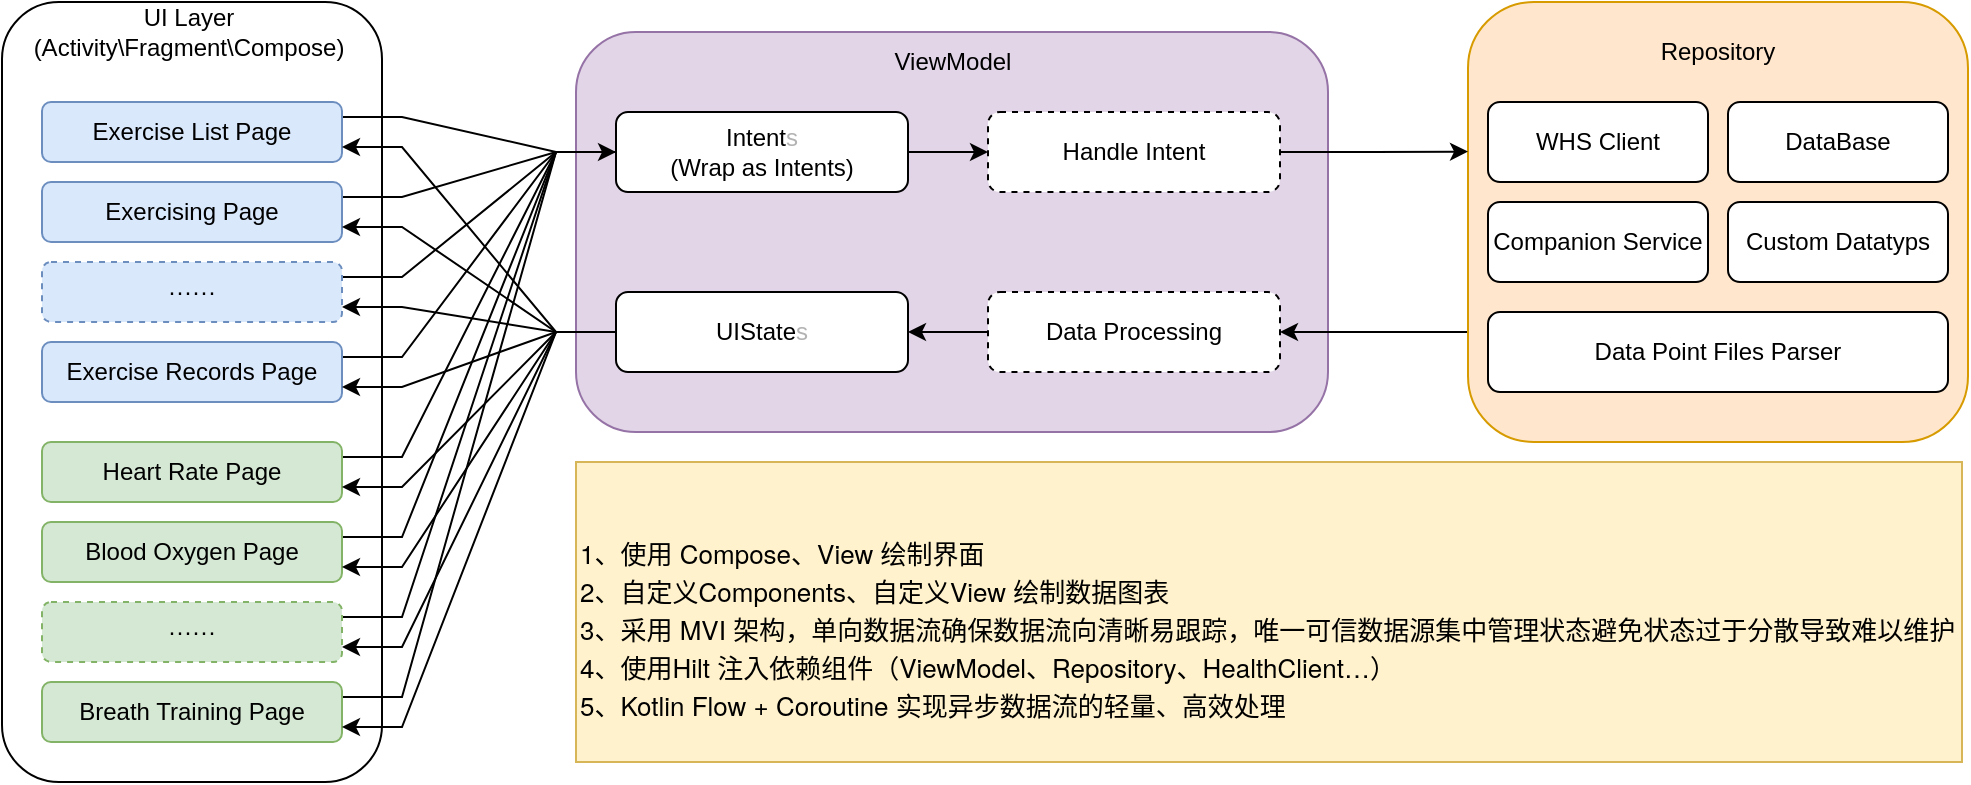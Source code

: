 <mxfile version="28.0.4">
  <diagram name="第 1 页" id="or1H6w1kSN3DtoS8Jrvq">
    <mxGraphModel dx="1410" dy="-378" grid="1" gridSize="10" guides="1" tooltips="1" connect="1" arrows="1" fold="1" page="1" pageScale="1" pageWidth="827" pageHeight="1169" math="0" shadow="0">
      <root>
        <mxCell id="0" />
        <mxCell id="1" parent="0" />
        <mxCell id="gVK-SHgWHHWxs3bkRkGg-60" value="" style="rounded=1;whiteSpace=wrap;html=1;fillColor=#e1d5e7;strokeColor=#9673a6;" vertex="1" parent="1">
          <mxGeometry x="387" y="1225" width="376" height="200" as="geometry" />
        </mxCell>
        <mxCell id="gVK-SHgWHHWxs3bkRkGg-6" value="" style="rounded=1;whiteSpace=wrap;html=1;" vertex="1" parent="1">
          <mxGeometry x="100" y="1210" width="190" height="390" as="geometry" />
        </mxCell>
        <mxCell id="gVK-SHgWHHWxs3bkRkGg-22" value="UI Layer&lt;div&gt;(Activity\Fragment\Compose)&lt;/div&gt;" style="text;html=1;align=center;verticalAlign=middle;whiteSpace=wrap;rounded=0;" vertex="1" parent="1">
          <mxGeometry x="111.25" y="1210" width="165" height="30" as="geometry" />
        </mxCell>
        <mxCell id="gVK-SHgWHHWxs3bkRkGg-32" style="rounded=0;orthogonalLoop=1;jettySize=auto;html=1;exitX=1;exitY=0.25;exitDx=0;exitDy=0;entryX=0;entryY=0.5;entryDx=0;entryDy=0;endArrow=none;endFill=0;edgeStyle=entityRelationEdgeStyle;" edge="1" parent="1" source="gVK-SHgWHHWxs3bkRkGg-23" target="gVK-SHgWHHWxs3bkRkGg-31">
          <mxGeometry relative="1" as="geometry" />
        </mxCell>
        <mxCell id="gVK-SHgWHHWxs3bkRkGg-23" value="Exercise List Page" style="rounded=1;whiteSpace=wrap;html=1;fillColor=#dae8fc;strokeColor=#6c8ebf;" vertex="1" parent="1">
          <mxGeometry x="120" y="1260" width="150" height="30" as="geometry" />
        </mxCell>
        <mxCell id="gVK-SHgWHHWxs3bkRkGg-33" style="rounded=0;orthogonalLoop=1;jettySize=auto;html=1;exitX=1;exitY=0.25;exitDx=0;exitDy=0;entryX=0;entryY=0.5;entryDx=0;entryDy=0;endArrow=none;endFill=0;edgeStyle=entityRelationEdgeStyle;" edge="1" parent="1" source="gVK-SHgWHHWxs3bkRkGg-24" target="gVK-SHgWHHWxs3bkRkGg-31">
          <mxGeometry relative="1" as="geometry" />
        </mxCell>
        <mxCell id="gVK-SHgWHHWxs3bkRkGg-24" value="Exercising Page" style="rounded=1;whiteSpace=wrap;html=1;fillColor=#dae8fc;strokeColor=#6c8ebf;" vertex="1" parent="1">
          <mxGeometry x="120" y="1300" width="150" height="30" as="geometry" />
        </mxCell>
        <mxCell id="gVK-SHgWHHWxs3bkRkGg-34" style="rounded=0;orthogonalLoop=1;jettySize=auto;html=1;exitX=1;exitY=0.25;exitDx=0;exitDy=0;entryX=0;entryY=0.5;entryDx=0;entryDy=0;endArrow=none;endFill=0;edgeStyle=entityRelationEdgeStyle;" edge="1" parent="1" source="gVK-SHgWHHWxs3bkRkGg-25" target="gVK-SHgWHHWxs3bkRkGg-31">
          <mxGeometry relative="1" as="geometry" />
        </mxCell>
        <mxCell id="gVK-SHgWHHWxs3bkRkGg-25" value="······" style="rounded=1;whiteSpace=wrap;html=1;fillColor=#dae8fc;strokeColor=#6c8ebf;dashed=1;" vertex="1" parent="1">
          <mxGeometry x="120" y="1340" width="150" height="30" as="geometry" />
        </mxCell>
        <mxCell id="gVK-SHgWHHWxs3bkRkGg-36" style="rounded=0;orthogonalLoop=1;jettySize=auto;html=1;exitX=1;exitY=0.25;exitDx=0;exitDy=0;entryX=0;entryY=0.5;entryDx=0;entryDy=0;endArrow=none;endFill=0;edgeStyle=entityRelationEdgeStyle;" edge="1" parent="1" source="gVK-SHgWHHWxs3bkRkGg-26" target="gVK-SHgWHHWxs3bkRkGg-31">
          <mxGeometry relative="1" as="geometry" />
        </mxCell>
        <mxCell id="gVK-SHgWHHWxs3bkRkGg-26" value="Heart Rate Page" style="rounded=1;whiteSpace=wrap;html=1;fillColor=#d5e8d4;strokeColor=#82b366;" vertex="1" parent="1">
          <mxGeometry x="120" y="1430" width="150" height="30" as="geometry" />
        </mxCell>
        <mxCell id="gVK-SHgWHHWxs3bkRkGg-37" style="rounded=0;orthogonalLoop=1;jettySize=auto;html=1;exitX=1;exitY=0.25;exitDx=0;exitDy=0;entryX=0;entryY=0.5;entryDx=0;entryDy=0;endArrow=none;endFill=0;edgeStyle=entityRelationEdgeStyle;" edge="1" parent="1" source="gVK-SHgWHHWxs3bkRkGg-27" target="gVK-SHgWHHWxs3bkRkGg-31">
          <mxGeometry relative="1" as="geometry" />
        </mxCell>
        <mxCell id="gVK-SHgWHHWxs3bkRkGg-27" value="Blood Oxygen Page" style="rounded=1;whiteSpace=wrap;html=1;fillColor=#d5e8d4;strokeColor=#82b366;" vertex="1" parent="1">
          <mxGeometry x="120" y="1470" width="150" height="30" as="geometry" />
        </mxCell>
        <mxCell id="gVK-SHgWHHWxs3bkRkGg-39" style="rounded=0;orthogonalLoop=1;jettySize=auto;html=1;exitX=1;exitY=0.25;exitDx=0;exitDy=0;entryX=0;entryY=0.5;entryDx=0;entryDy=0;endArrow=none;endFill=0;edgeStyle=entityRelationEdgeStyle;" edge="1" parent="1" source="gVK-SHgWHHWxs3bkRkGg-28" target="gVK-SHgWHHWxs3bkRkGg-31">
          <mxGeometry relative="1" as="geometry" />
        </mxCell>
        <mxCell id="gVK-SHgWHHWxs3bkRkGg-28" value="Breath Training Page" style="rounded=1;whiteSpace=wrap;html=1;fillColor=#d5e8d4;strokeColor=#82b366;" vertex="1" parent="1">
          <mxGeometry x="120" y="1550" width="150" height="30" as="geometry" />
        </mxCell>
        <mxCell id="gVK-SHgWHHWxs3bkRkGg-38" style="rounded=0;orthogonalLoop=1;jettySize=auto;html=1;exitX=1;exitY=0.25;exitDx=0;exitDy=0;entryX=0;entryY=0.5;entryDx=0;entryDy=0;endArrow=none;endFill=0;edgeStyle=entityRelationEdgeStyle;" edge="1" parent="1" source="gVK-SHgWHHWxs3bkRkGg-29" target="gVK-SHgWHHWxs3bkRkGg-31">
          <mxGeometry relative="1" as="geometry" />
        </mxCell>
        <mxCell id="gVK-SHgWHHWxs3bkRkGg-29" value="······" style="rounded=1;whiteSpace=wrap;html=1;fillColor=#d5e8d4;strokeColor=#82b366;dashed=1;" vertex="1" parent="1">
          <mxGeometry x="120" y="1510" width="150" height="30" as="geometry" />
        </mxCell>
        <mxCell id="gVK-SHgWHHWxs3bkRkGg-35" style="rounded=0;orthogonalLoop=1;jettySize=auto;html=1;exitX=1;exitY=0.25;exitDx=0;exitDy=0;entryX=0;entryY=0.5;entryDx=0;entryDy=0;endArrow=classic;endFill=1;edgeStyle=entityRelationEdgeStyle;" edge="1" parent="1" source="gVK-SHgWHHWxs3bkRkGg-30" target="gVK-SHgWHHWxs3bkRkGg-31">
          <mxGeometry relative="1" as="geometry" />
        </mxCell>
        <mxCell id="gVK-SHgWHHWxs3bkRkGg-30" value="Exercise Records Page" style="rounded=1;whiteSpace=wrap;html=1;fillColor=#dae8fc;strokeColor=#6c8ebf;" vertex="1" parent="1">
          <mxGeometry x="120" y="1380" width="150" height="30" as="geometry" />
        </mxCell>
        <mxCell id="gVK-SHgWHHWxs3bkRkGg-63" style="edgeStyle=orthogonalEdgeStyle;rounded=0;orthogonalLoop=1;jettySize=auto;html=1;entryX=0;entryY=0.5;entryDx=0;entryDy=0;" edge="1" parent="1" source="gVK-SHgWHHWxs3bkRkGg-31" target="gVK-SHgWHHWxs3bkRkGg-62">
          <mxGeometry relative="1" as="geometry" />
        </mxCell>
        <mxCell id="gVK-SHgWHHWxs3bkRkGg-31" value="Intent&lt;span style=&quot;color: rgb(179, 179, 179);&quot;&gt;s&lt;/span&gt;&lt;div&gt;(Wrap as Intents)&lt;/div&gt;" style="rounded=1;whiteSpace=wrap;html=1;" vertex="1" parent="1">
          <mxGeometry x="407" y="1265" width="146" height="40" as="geometry" />
        </mxCell>
        <mxCell id="gVK-SHgWHHWxs3bkRkGg-52" style="edgeStyle=entityRelationEdgeStyle;rounded=0;orthogonalLoop=1;jettySize=auto;html=1;exitX=0;exitY=0.5;exitDx=0;exitDy=0;entryX=1;entryY=0.75;entryDx=0;entryDy=0;" edge="1" parent="1" source="gVK-SHgWHHWxs3bkRkGg-51" target="gVK-SHgWHHWxs3bkRkGg-28">
          <mxGeometry relative="1" as="geometry" />
        </mxCell>
        <mxCell id="gVK-SHgWHHWxs3bkRkGg-53" style="edgeStyle=entityRelationEdgeStyle;rounded=0;orthogonalLoop=1;jettySize=auto;html=1;exitX=0;exitY=0.5;exitDx=0;exitDy=0;entryX=1;entryY=0.75;entryDx=0;entryDy=0;" edge="1" parent="1" source="gVK-SHgWHHWxs3bkRkGg-51" target="gVK-SHgWHHWxs3bkRkGg-29">
          <mxGeometry relative="1" as="geometry" />
        </mxCell>
        <mxCell id="gVK-SHgWHHWxs3bkRkGg-54" style="edgeStyle=entityRelationEdgeStyle;rounded=0;orthogonalLoop=1;jettySize=auto;html=1;exitX=0;exitY=0.5;exitDx=0;exitDy=0;entryX=1;entryY=0.75;entryDx=0;entryDy=0;" edge="1" parent="1" source="gVK-SHgWHHWxs3bkRkGg-51" target="gVK-SHgWHHWxs3bkRkGg-27">
          <mxGeometry relative="1" as="geometry" />
        </mxCell>
        <mxCell id="gVK-SHgWHHWxs3bkRkGg-55" style="edgeStyle=entityRelationEdgeStyle;rounded=0;orthogonalLoop=1;jettySize=auto;html=1;exitX=0;exitY=0.5;exitDx=0;exitDy=0;entryX=1;entryY=0.75;entryDx=0;entryDy=0;" edge="1" parent="1" source="gVK-SHgWHHWxs3bkRkGg-51" target="gVK-SHgWHHWxs3bkRkGg-26">
          <mxGeometry relative="1" as="geometry" />
        </mxCell>
        <mxCell id="gVK-SHgWHHWxs3bkRkGg-56" style="edgeStyle=entityRelationEdgeStyle;rounded=0;orthogonalLoop=1;jettySize=auto;html=1;exitX=0;exitY=0.5;exitDx=0;exitDy=0;entryX=1;entryY=0.75;entryDx=0;entryDy=0;" edge="1" parent="1" source="gVK-SHgWHHWxs3bkRkGg-51" target="gVK-SHgWHHWxs3bkRkGg-30">
          <mxGeometry relative="1" as="geometry" />
        </mxCell>
        <mxCell id="gVK-SHgWHHWxs3bkRkGg-57" style="edgeStyle=entityRelationEdgeStyle;rounded=0;orthogonalLoop=1;jettySize=auto;html=1;exitX=0;exitY=0.5;exitDx=0;exitDy=0;entryX=1;entryY=0.75;entryDx=0;entryDy=0;" edge="1" parent="1" source="gVK-SHgWHHWxs3bkRkGg-51" target="gVK-SHgWHHWxs3bkRkGg-25">
          <mxGeometry relative="1" as="geometry" />
        </mxCell>
        <mxCell id="gVK-SHgWHHWxs3bkRkGg-58" style="edgeStyle=entityRelationEdgeStyle;rounded=0;orthogonalLoop=1;jettySize=auto;html=1;exitX=0;exitY=0.5;exitDx=0;exitDy=0;entryX=1;entryY=0.75;entryDx=0;entryDy=0;" edge="1" parent="1" source="gVK-SHgWHHWxs3bkRkGg-51" target="gVK-SHgWHHWxs3bkRkGg-24">
          <mxGeometry relative="1" as="geometry" />
        </mxCell>
        <mxCell id="gVK-SHgWHHWxs3bkRkGg-59" style="edgeStyle=entityRelationEdgeStyle;rounded=0;orthogonalLoop=1;jettySize=auto;html=1;exitX=0;exitY=0.5;exitDx=0;exitDy=0;entryX=1;entryY=0.75;entryDx=0;entryDy=0;" edge="1" parent="1" source="gVK-SHgWHHWxs3bkRkGg-51" target="gVK-SHgWHHWxs3bkRkGg-23">
          <mxGeometry relative="1" as="geometry" />
        </mxCell>
        <mxCell id="gVK-SHgWHHWxs3bkRkGg-51" value="UIState&lt;span style=&quot;color: rgb(179, 179, 179);&quot;&gt;s&lt;/span&gt;" style="rounded=1;whiteSpace=wrap;html=1;" vertex="1" parent="1">
          <mxGeometry x="407" y="1355" width="146" height="40" as="geometry" />
        </mxCell>
        <mxCell id="gVK-SHgWHHWxs3bkRkGg-61" value="&lt;div&gt;ViewModel&lt;/div&gt;" style="text;html=1;align=center;verticalAlign=middle;whiteSpace=wrap;rounded=0;" vertex="1" parent="1">
          <mxGeometry x="492.5" y="1225" width="165" height="30" as="geometry" />
        </mxCell>
        <mxCell id="gVK-SHgWHHWxs3bkRkGg-62" value="Handle Intent" style="rounded=1;whiteSpace=wrap;html=1;dashed=1;" vertex="1" parent="1">
          <mxGeometry x="593" y="1265" width="146" height="40" as="geometry" />
        </mxCell>
        <mxCell id="gVK-SHgWHHWxs3bkRkGg-89" style="edgeStyle=orthogonalEdgeStyle;rounded=0;orthogonalLoop=1;jettySize=auto;html=1;exitX=0;exitY=0.75;exitDx=0;exitDy=0;entryX=1;entryY=0.5;entryDx=0;entryDy=0;" edge="1" parent="1" source="gVK-SHgWHHWxs3bkRkGg-65" target="gVK-SHgWHHWxs3bkRkGg-88">
          <mxGeometry relative="1" as="geometry" />
        </mxCell>
        <mxCell id="gVK-SHgWHHWxs3bkRkGg-65" value="" style="rounded=1;whiteSpace=wrap;html=1;fillColor=#ffe6cc;strokeColor=#d79b00;" vertex="1" parent="1">
          <mxGeometry x="833" y="1210" width="250" height="220" as="geometry" />
        </mxCell>
        <mxCell id="gVK-SHgWHHWxs3bkRkGg-67" value="DataBase" style="rounded=1;whiteSpace=wrap;html=1;" vertex="1" parent="1">
          <mxGeometry x="963" y="1260" width="110" height="40" as="geometry" />
        </mxCell>
        <mxCell id="gVK-SHgWHHWxs3bkRkGg-75" value="Repository" style="text;html=1;align=center;verticalAlign=middle;whiteSpace=wrap;rounded=0;" vertex="1" parent="1">
          <mxGeometry x="928" y="1220" width="60" height="30" as="geometry" />
        </mxCell>
        <mxCell id="gVK-SHgWHHWxs3bkRkGg-77" value="&lt;span style=&quot;text-align: start; white-space: pre;&quot;&gt;Companion Service&lt;/span&gt;" style="rounded=1;whiteSpace=wrap;html=1;" vertex="1" parent="1">
          <mxGeometry x="843" y="1310" width="110" height="40" as="geometry" />
        </mxCell>
        <mxCell id="gVK-SHgWHHWxs3bkRkGg-78" value="Custom Datatyps" style="rounded=1;whiteSpace=wrap;html=1;" vertex="1" parent="1">
          <mxGeometry x="963" y="1310" width="110" height="40" as="geometry" />
        </mxCell>
        <mxCell id="gVK-SHgWHHWxs3bkRkGg-82" value="Data Point Files Parser" style="rounded=1;whiteSpace=wrap;html=1;" vertex="1" parent="1">
          <mxGeometry x="843" y="1365" width="230" height="40" as="geometry" />
        </mxCell>
        <mxCell id="gVK-SHgWHHWxs3bkRkGg-87" value="WHS Client" style="rounded=1;whiteSpace=wrap;html=1;" vertex="1" parent="1">
          <mxGeometry x="843" y="1260" width="110" height="40" as="geometry" />
        </mxCell>
        <mxCell id="gVK-SHgWHHWxs3bkRkGg-90" style="edgeStyle=orthogonalEdgeStyle;rounded=0;orthogonalLoop=1;jettySize=auto;html=1;exitX=0;exitY=0.5;exitDx=0;exitDy=0;entryX=1;entryY=0.5;entryDx=0;entryDy=0;" edge="1" parent="1" source="gVK-SHgWHHWxs3bkRkGg-88" target="gVK-SHgWHHWxs3bkRkGg-51">
          <mxGeometry relative="1" as="geometry" />
        </mxCell>
        <mxCell id="gVK-SHgWHHWxs3bkRkGg-88" value="Data Processing" style="rounded=1;whiteSpace=wrap;html=1;dashed=1;" vertex="1" parent="1">
          <mxGeometry x="593" y="1355" width="146" height="40" as="geometry" />
        </mxCell>
        <mxCell id="gVK-SHgWHHWxs3bkRkGg-91" style="edgeStyle=orthogonalEdgeStyle;rounded=0;orthogonalLoop=1;jettySize=auto;html=1;exitX=1;exitY=0.5;exitDx=0;exitDy=0;entryX=0;entryY=0.34;entryDx=0;entryDy=0;entryPerimeter=0;" edge="1" parent="1" source="gVK-SHgWHHWxs3bkRkGg-62" target="gVK-SHgWHHWxs3bkRkGg-65">
          <mxGeometry relative="1" as="geometry" />
        </mxCell>
        <mxCell id="gVK-SHgWHHWxs3bkRkGg-92" value="&lt;h1 style=&quot;margin-top: 0px; margin-bottom: 0px;&quot;&gt;&lt;br&gt;&lt;/h1&gt;&lt;p style=&quot;margin: 0px; font-style: normal; font-variant-caps: normal; font-width: normal; font-size: 13px; line-height: normal; font-family: &amp;quot;Helvetica Neue&amp;quot;; font-size-adjust: none; font-kerning: auto; font-variant-alternates: normal; font-variant-ligatures: normal; font-variant-numeric: normal; font-variant-east-asian: normal; font-variant-position: normal; font-variant-emoji: normal; font-feature-settings: normal; font-optical-sizing: auto; font-variation-settings: normal;&quot;&gt;1、使用 Compose、View 绘制界面&lt;/p&gt;&lt;p style=&quot;margin: 0px; font-style: normal; font-variant-caps: normal; font-width: normal; font-size: 13px; line-height: normal; font-family: &amp;quot;Helvetica Neue&amp;quot;; font-size-adjust: none; font-kerning: auto; font-variant-alternates: normal; font-variant-ligatures: normal; font-variant-numeric: normal; font-variant-east-asian: normal; font-variant-position: normal; font-variant-emoji: normal; font-feature-settings: normal; font-optical-sizing: auto; font-variation-settings: normal;&quot;&gt;2、自定义Components、自定义View 绘制数据图表&lt;/p&gt;&lt;p style=&quot;margin: 0px; font-style: normal; font-variant-caps: normal; font-width: normal; font-size: 13px; line-height: normal; font-family: &amp;quot;Helvetica Neue&amp;quot;; font-size-adjust: none; font-kerning: auto; font-variant-alternates: normal; font-variant-ligatures: normal; font-variant-numeric: normal; font-variant-east-asian: normal; font-variant-position: normal; font-variant-emoji: normal; font-feature-settings: normal; font-optical-sizing: auto; font-variation-settings: normal;&quot;&gt;3、采用 MVI 架构，单向数据流确保数据流向清晰易跟踪，唯一可信数据源集中管理状态避免状态过于分散导致难以维护&lt;/p&gt;&lt;p style=&quot;margin: 0px; font-style: normal; font-variant-caps: normal; font-width: normal; font-size: 13px; line-height: normal; font-family: &amp;quot;Helvetica Neue&amp;quot;; font-size-adjust: none; font-kerning: auto; font-variant-alternates: normal; font-variant-ligatures: normal; font-variant-numeric: normal; font-variant-east-asian: normal; font-variant-position: normal; font-variant-emoji: normal; font-feature-settings: normal; font-optical-sizing: auto; font-variation-settings: normal;&quot;&gt;4、使用Hilt 注入依赖组件（ViewModel、Repository、HealthClient…）&lt;/p&gt;&lt;p style=&quot;margin: 0px; font-style: normal; font-variant-caps: normal; font-width: normal; font-size: 13px; line-height: normal; font-family: &amp;quot;Helvetica Neue&amp;quot;; font-size-adjust: none; font-kerning: auto; font-variant-alternates: normal; font-variant-ligatures: normal; font-variant-numeric: normal; font-variant-east-asian: normal; font-variant-position: normal; font-variant-emoji: normal; font-feature-settings: normal; font-optical-sizing: auto; font-variation-settings: normal;&quot;&gt;5&lt;span style=&quot;font-style: normal; font-variant-caps: normal; font-width: normal; line-height: normal; font-family: &amp;quot;PingFang SC&amp;quot;; font-size-adjust: none; font-kerning: auto; font-variant-alternates: normal; font-variant-ligatures: normal; font-variant-numeric: normal; font-variant-east-asian: normal; font-variant-position: normal; font-variant-emoji: normal; font-feature-settings: normal; font-optical-sizing: auto; font-variation-settings: normal;&quot;&gt;、&lt;/span&gt;Kotlin Flow + Coroutine &lt;span style=&quot;font-style: normal; font-variant-caps: normal; font-width: normal; line-height: normal; font-family: &amp;quot;PingFang SC&amp;quot;; font-size-adjust: none; font-kerning: auto; font-variant-alternates: normal; font-variant-ligatures: normal; font-variant-numeric: normal; font-variant-east-asian: normal; font-variant-position: normal; font-variant-emoji: normal; font-feature-settings: normal; font-optical-sizing: auto; font-variation-settings: normal;&quot;&gt;实现异步数据流的轻量、高效处理&lt;/span&gt;&lt;/p&gt;" style="text;html=1;whiteSpace=wrap;overflow=hidden;rounded=0;fillColor=#fff2cc;strokeColor=#d6b656;" vertex="1" parent="1">
          <mxGeometry x="387" y="1440" width="693" height="150" as="geometry" />
        </mxCell>
      </root>
    </mxGraphModel>
  </diagram>
</mxfile>
